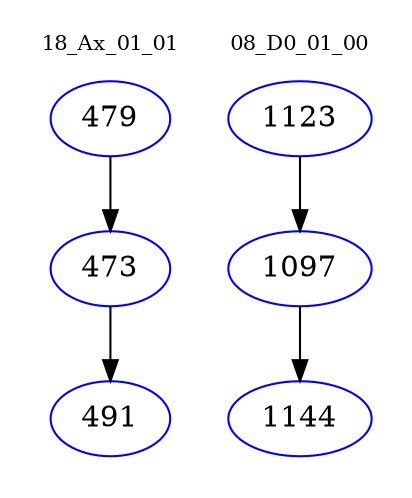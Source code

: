 digraph{
subgraph cluster_0 {
color = white
label = "18_Ax_01_01";
fontsize=10;
T0_479 [label="479", color="blue"]
T0_479 -> T0_473 [color="black"]
T0_473 [label="473", color="blue"]
T0_473 -> T0_491 [color="black"]
T0_491 [label="491", color="blue"]
}
subgraph cluster_1 {
color = white
label = "08_D0_01_00";
fontsize=10;
T1_1123 [label="1123", color="blue"]
T1_1123 -> T1_1097 [color="black"]
T1_1097 [label="1097", color="blue"]
T1_1097 -> T1_1144 [color="black"]
T1_1144 [label="1144", color="blue"]
}
}
